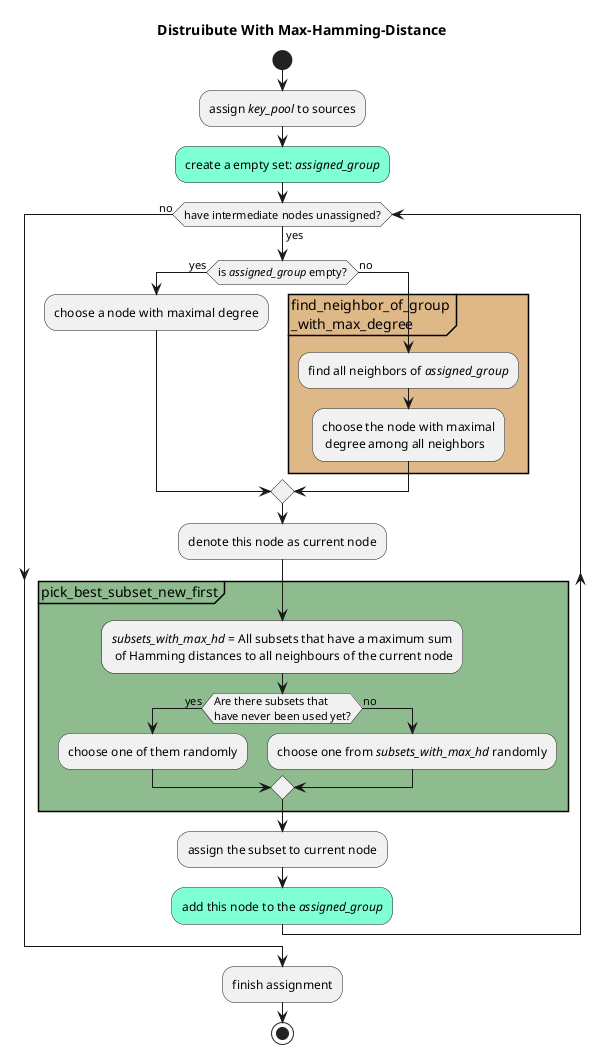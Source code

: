 @startuml
title "Distruibute With Max-Hamming-Distance"

start

:assign //key_pool// to sources;
#Aquamarine:create a empty set: //assigned_group//;

while (have intermediate nodes unassigned?) is (yes)

    if (is //assigned_group// empty?) then (yes)
        :choose a node with maximal degree;
    else (no)
        partition #BurlyWood "find_neighbor_of_group\n_with_max_degree" {
            :find all neighbors of //assigned_group//;
            :choose the node with maximal\n degree among all neighbors;
        }
    endif

    :denote this node as current node;

    partition #DarkSeaGreen "pick_best_subset_new_first" {
        ://subsets_with_max_hd// = All subsets that have a maximum sum\n of Hamming distances to all neighbours of the current node;
        if (Are there subsets that\nhave never been used yet?) then (yes)
            :choose one of them randomly;
        else (no)
            :choose one from //subsets_with_max_hd// randomly;
        endif
    }

    :assign the subset to current node;
    #Aquamarine:add this node to the //assigned_group//;

endwhile (no)
:finish assignment;

stop

@enduml
